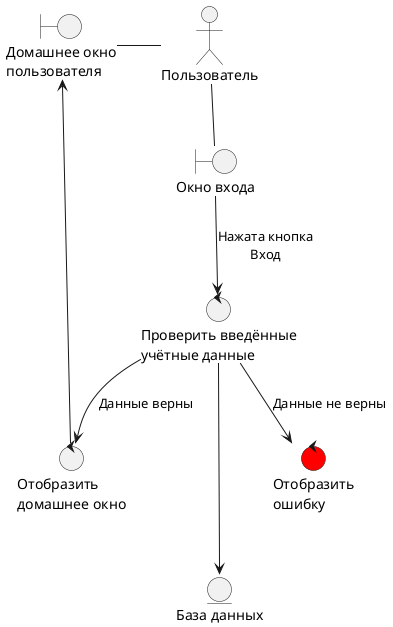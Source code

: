 @startuml

actor "Пользователь" as user

entity "База данных" as db 

boundary "Окно входа" as w_login
control "Отобразить\nошибку" as derr_login #red
control "Проверить введённые\nучётные данные" as check
control "Отобразить\nдомашнее окно" as dw_home
boundary "Домашнее окно\nпользователя" as w_home

' =============================================================================

user -- w_login
user -left- w_home

w_login --> check : "Нажата кнопка\nВход"
check --> derr_login : "Данные не верны"
check --> dw_home : "Данные верны"
dw_home --> w_home

check ---> db

@enduml
